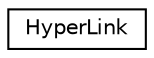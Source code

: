 digraph G
{
  edge [fontname="Helvetica",fontsize="10",labelfontname="Helvetica",labelfontsize="10"];
  node [fontname="Helvetica",fontsize="10",shape=record];
  rankdir="LR";
  Node1 [label="HyperLink",height=0.2,width=0.4,color="black", fillcolor="white", style="filled",URL="$struct_hyper_link.html"];
}
